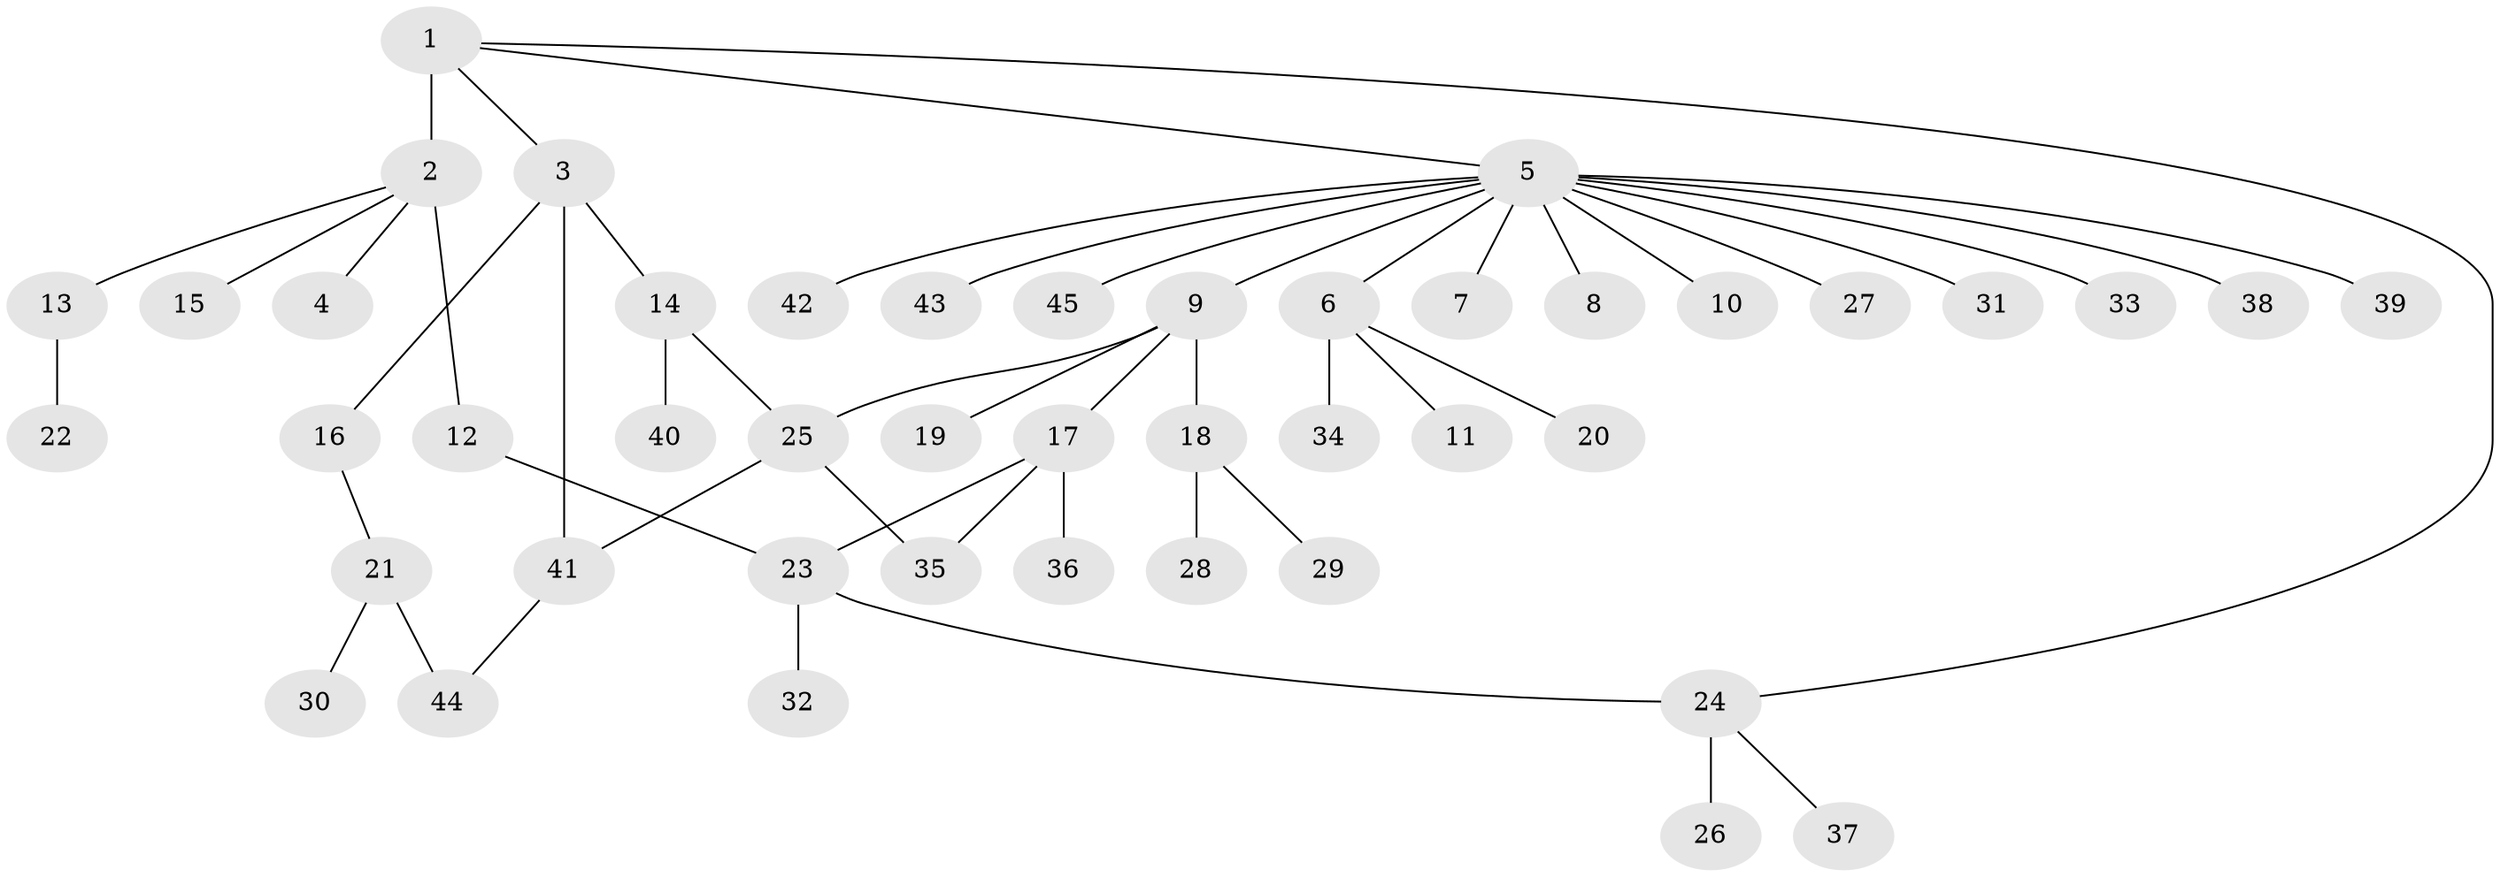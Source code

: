 // original degree distribution, {1: 0.5747126436781609, 10: 0.011494252873563218, 3: 0.09195402298850575, 5: 0.034482758620689655, 2: 0.21839080459770116, 15: 0.011494252873563218, 7: 0.011494252873563218, 9: 0.011494252873563218, 4: 0.011494252873563218, 6: 0.022988505747126436}
// Generated by graph-tools (version 1.1) at 2025/50/03/04/25 22:50:24]
// undirected, 45 vertices, 50 edges
graph export_dot {
  node [color=gray90,style=filled];
  1;
  2;
  3;
  4;
  5;
  6;
  7;
  8;
  9;
  10;
  11;
  12;
  13;
  14;
  15;
  16;
  17;
  18;
  19;
  20;
  21;
  22;
  23;
  24;
  25;
  26;
  27;
  28;
  29;
  30;
  31;
  32;
  33;
  34;
  35;
  36;
  37;
  38;
  39;
  40;
  41;
  42;
  43;
  44;
  45;
  1 -- 2 [weight=5.0];
  1 -- 3 [weight=1.0];
  1 -- 5 [weight=1.0];
  1 -- 24 [weight=1.0];
  2 -- 4 [weight=1.0];
  2 -- 12 [weight=1.0];
  2 -- 13 [weight=1.0];
  2 -- 15 [weight=1.0];
  3 -- 14 [weight=1.0];
  3 -- 16 [weight=1.0];
  3 -- 41 [weight=1.0];
  5 -- 6 [weight=1.0];
  5 -- 7 [weight=1.0];
  5 -- 8 [weight=1.0];
  5 -- 9 [weight=1.0];
  5 -- 10 [weight=1.0];
  5 -- 27 [weight=1.0];
  5 -- 31 [weight=1.0];
  5 -- 33 [weight=1.0];
  5 -- 38 [weight=1.0];
  5 -- 39 [weight=1.0];
  5 -- 42 [weight=1.0];
  5 -- 43 [weight=1.0];
  5 -- 45 [weight=1.0];
  6 -- 11 [weight=1.0];
  6 -- 20 [weight=1.0];
  6 -- 34 [weight=3.0];
  9 -- 17 [weight=1.0];
  9 -- 18 [weight=1.0];
  9 -- 19 [weight=1.0];
  9 -- 25 [weight=4.0];
  12 -- 23 [weight=1.0];
  13 -- 22 [weight=1.0];
  14 -- 25 [weight=1.0];
  14 -- 40 [weight=1.0];
  16 -- 21 [weight=1.0];
  17 -- 23 [weight=1.0];
  17 -- 35 [weight=1.0];
  17 -- 36 [weight=1.0];
  18 -- 28 [weight=1.0];
  18 -- 29 [weight=1.0];
  21 -- 30 [weight=1.0];
  21 -- 44 [weight=2.0];
  23 -- 24 [weight=1.0];
  23 -- 32 [weight=2.0];
  24 -- 26 [weight=2.0];
  24 -- 37 [weight=1.0];
  25 -- 35 [weight=1.0];
  25 -- 41 [weight=1.0];
  41 -- 44 [weight=1.0];
}
